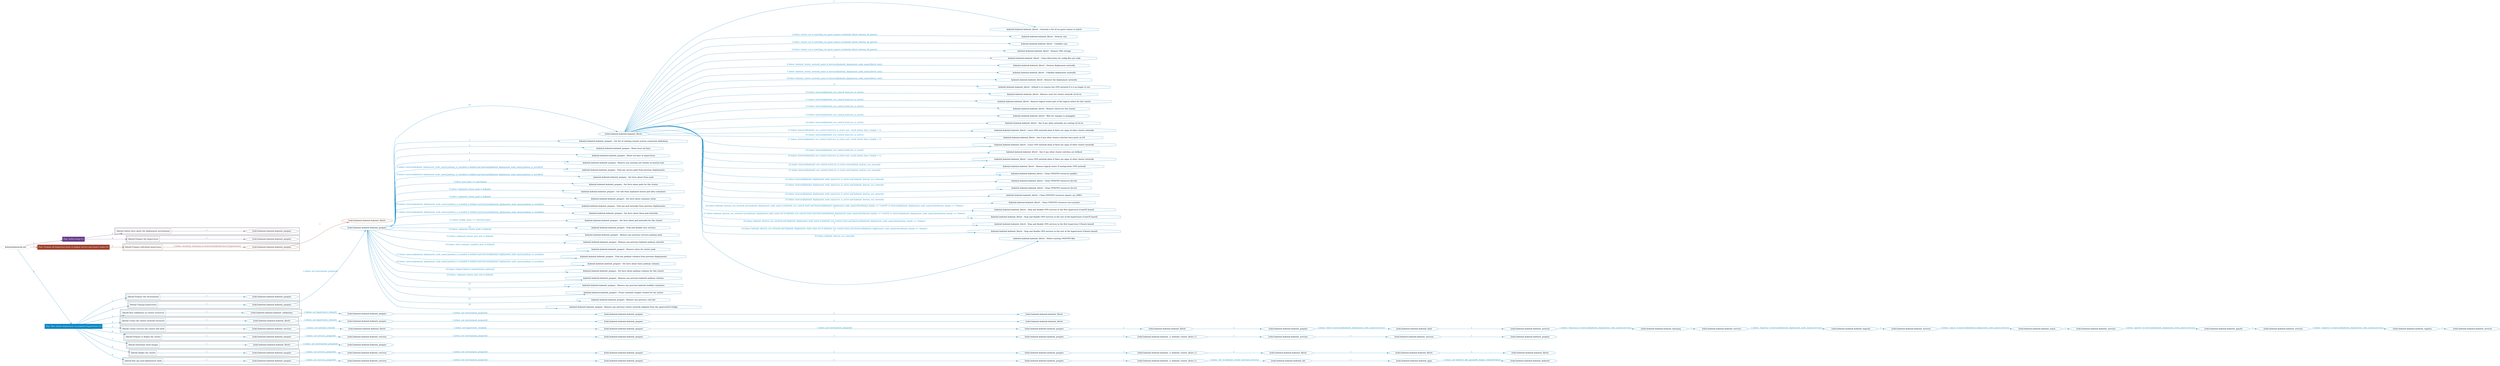 digraph {
	graph [concentrate=true ordering=in rankdir=LR ratio=fill]
	edge [esep=5 sep=10]
	"kubeinit/playbook.yml" [id=root_node style=dotted]
	play_92b5759e [label="Play: Initial setup (1)" color="#693f8d" fontcolor="#ffffff" id=play_92b5759e shape=box style=filled tooltip=localhost]
	"kubeinit/playbook.yml" -> play_92b5759e [label="1 " color="#693f8d" fontcolor="#693f8d" id=edge_03f7bbd2 labeltooltip="1 " tooltip="1 "]
	subgraph "kubeinit.kubeinit.kubeinit_prepare" {
		role_fab5de01 [label="[role] kubeinit.kubeinit.kubeinit_prepare" color="#693f8d" id=role_fab5de01 tooltip="kubeinit.kubeinit.kubeinit_prepare"]
	}
	subgraph "kubeinit.kubeinit.kubeinit_prepare" {
		role_2472e83a [label="[role] kubeinit.kubeinit.kubeinit_prepare" color="#693f8d" id=role_2472e83a tooltip="kubeinit.kubeinit.kubeinit_prepare"]
	}
	subgraph "Play: Initial setup (1)" {
		play_92b5759e -> block_e362110c [label=1 color="#693f8d" fontcolor="#693f8d" id=edge_db08dd17 labeltooltip=1 tooltip=1]
		subgraph cluster_block_e362110c {
			block_e362110c [label="[block] Gather facts about the deployment environment" color="#693f8d" id=block_e362110c labeltooltip="Gather facts about the deployment environment" shape=box tooltip="Gather facts about the deployment environment"]
			block_e362110c -> role_fab5de01 [label="1 " color="#693f8d" fontcolor="#693f8d" id=edge_7c61fb91 labeltooltip="1 " tooltip="1 "]
		}
		play_92b5759e -> block_78a5c90e [label=2 color="#693f8d" fontcolor="#693f8d" id=edge_2ab38dac labeltooltip=2 tooltip=2]
		subgraph cluster_block_78a5c90e {
			block_78a5c90e [label="[block] Prepare the hypervisors" color="#693f8d" id=block_78a5c90e labeltooltip="Prepare the hypervisors" shape=box tooltip="Prepare the hypervisors"]
			block_78a5c90e -> role_2472e83a [label="1 " color="#693f8d" fontcolor="#693f8d" id=edge_0894913b labeltooltip="1 " tooltip="1 "]
		}
	}
	play_64ba3245 [label="Play: Prepare all hypervisor hosts to deploy service and cluster nodes (0)" color="#a0402c" fontcolor="#ffffff" id=play_64ba3245 shape=box style=filled tooltip="Play: Prepare all hypervisor hosts to deploy service and cluster nodes (0)"]
	"kubeinit/playbook.yml" -> play_64ba3245 [label="2 " color="#a0402c" fontcolor="#a0402c" id=edge_2faa7c89 labeltooltip="2 " tooltip="2 "]
	subgraph "kubeinit.kubeinit.kubeinit_libvirt" {
		role_014d6594 [label="[role] kubeinit.kubeinit.kubeinit_libvirt" color="#a0402c" id=role_014d6594 tooltip="kubeinit.kubeinit.kubeinit_libvirt"]
	}
	subgraph "kubeinit.kubeinit.kubeinit_prepare" {
		role_8483af14 [label="[role] kubeinit.kubeinit.kubeinit_prepare" color="#a0402c" id=role_8483af14 tooltip="kubeinit.kubeinit.kubeinit_prepare"]
		role_8483af14 -> role_014d6594 [label="1 " color="#a0402c" fontcolor="#a0402c" id=edge_6b8e9234 labeltooltip="1 " tooltip="1 "]
	}
	subgraph "Play: Prepare all hypervisor hosts to deploy service and cluster nodes (0)" {
		play_64ba3245 -> block_b02bf448 [label=1 color="#a0402c" fontcolor="#a0402c" id=edge_4fd1e838 labeltooltip=1 tooltip=1]
		subgraph cluster_block_b02bf448 {
			block_b02bf448 [label="[block] Prepare individual hypervisors" color="#a0402c" id=block_b02bf448 labeltooltip="Prepare individual hypervisors" shape=box tooltip="Prepare individual hypervisors"]
			block_b02bf448 -> role_8483af14 [label="1 [when: inventory_hostname in hostvars['kubeinit-facts'].hypervisors]" color="#a0402c" fontcolor="#a0402c" id=edge_c1eadd11 labeltooltip="1 [when: inventory_hostname in hostvars['kubeinit-facts'].hypervisors]" tooltip="1 [when: inventory_hostname in hostvars['kubeinit-facts'].hypervisors]"]
		}
	}
	play_570003fd [label="Play: Run cluster deployment on prepared hypervisors (1)" color="#0a85c2" fontcolor="#ffffff" id=play_570003fd shape=box style=filled tooltip=localhost]
	"kubeinit/playbook.yml" -> play_570003fd [label="3 " color="#0a85c2" fontcolor="#0a85c2" id=edge_dca7cdf8 labeltooltip="3 " tooltip="3 "]
	subgraph "kubeinit.kubeinit.kubeinit_prepare" {
		role_20f7c5bf [label="[role] kubeinit.kubeinit.kubeinit_prepare" color="#0a85c2" id=role_20f7c5bf tooltip="kubeinit.kubeinit.kubeinit_prepare"]
	}
	subgraph "kubeinit.kubeinit.kubeinit_libvirt" {
		role_06384dfc [label="[role] kubeinit.kubeinit.kubeinit_libvirt" color="#0a85c2" id=role_06384dfc tooltip="kubeinit.kubeinit.kubeinit_libvirt"]
		task_046bb003 [label="kubeinit.kubeinit.kubeinit_libvirt : Generate a list of vm guest names to match" color="#0a85c2" id=task_046bb003 shape=octagon tooltip="kubeinit.kubeinit.kubeinit_libvirt : Generate a list of vm guest names to match"]
		role_06384dfc -> task_046bb003 [label="1 " color="#0a85c2" fontcolor="#0a85c2" id=edge_2d28ca0f labeltooltip="1 " tooltip="1 "]
		task_25a72781 [label="kubeinit.kubeinit.kubeinit_libvirt : Destroy vms" color="#0a85c2" id=task_25a72781 shape=octagon tooltip="kubeinit.kubeinit.kubeinit_libvirt : Destroy vms"]
		role_06384dfc -> task_25a72781 [label="2 [when: cluster_vm in matching_vm_guest_names or kubeinit_libvirt_destroy_all_guests]" color="#0a85c2" fontcolor="#0a85c2" id=edge_2472f0c3 labeltooltip="2 [when: cluster_vm in matching_vm_guest_names or kubeinit_libvirt_destroy_all_guests]" tooltip="2 [when: cluster_vm in matching_vm_guest_names or kubeinit_libvirt_destroy_all_guests]"]
		task_60b10bd4 [label="kubeinit.kubeinit.kubeinit_libvirt : Undefine vms" color="#0a85c2" id=task_60b10bd4 shape=octagon tooltip="kubeinit.kubeinit.kubeinit_libvirt : Undefine vms"]
		role_06384dfc -> task_60b10bd4 [label="3 [when: cluster_vm in matching_vm_guest_names or kubeinit_libvirt_destroy_all_guests]" color="#0a85c2" fontcolor="#0a85c2" id=edge_8b01a829 labeltooltip="3 [when: cluster_vm in matching_vm_guest_names or kubeinit_libvirt_destroy_all_guests]" tooltip="3 [when: cluster_vm in matching_vm_guest_names or kubeinit_libvirt_destroy_all_guests]"]
		task_8ed19e06 [label="kubeinit.kubeinit.kubeinit_libvirt : Remove VMs storage" color="#0a85c2" id=task_8ed19e06 shape=octagon tooltip="kubeinit.kubeinit.kubeinit_libvirt : Remove VMs storage"]
		role_06384dfc -> task_8ed19e06 [label="4 [when: cluster_vm in matching_vm_guest_names or kubeinit_libvirt_destroy_all_guests]" color="#0a85c2" fontcolor="#0a85c2" id=edge_0ab19302 labeltooltip="4 [when: cluster_vm in matching_vm_guest_names or kubeinit_libvirt_destroy_all_guests]" tooltip="4 [when: cluster_vm in matching_vm_guest_names or kubeinit_libvirt_destroy_all_guests]"]
		task_04e56fc2 [label="kubeinit.kubeinit.kubeinit_libvirt : Clean directories for config files per node" color="#0a85c2" id=task_04e56fc2 shape=octagon tooltip="kubeinit.kubeinit.kubeinit_libvirt : Clean directories for config files per node"]
		role_06384dfc -> task_04e56fc2 [label="5 " color="#0a85c2" fontcolor="#0a85c2" id=edge_839fcb27 labeltooltip="5 " tooltip="5 "]
		task_88df885b [label="kubeinit.kubeinit.kubeinit_libvirt : Destroy deployment networks" color="#0a85c2" id=task_88df885b shape=octagon tooltip="kubeinit.kubeinit.kubeinit_libvirt : Destroy deployment networks"]
		role_06384dfc -> task_88df885b [label="6 [when: kubeinit_cluster_network_name in hostvars[kubeinit_deployment_node_name].libvirt_nets]" color="#0a85c2" fontcolor="#0a85c2" id=edge_b6bab4af labeltooltip="6 [when: kubeinit_cluster_network_name in hostvars[kubeinit_deployment_node_name].libvirt_nets]" tooltip="6 [when: kubeinit_cluster_network_name in hostvars[kubeinit_deployment_node_name].libvirt_nets]"]
		task_9f853b55 [label="kubeinit.kubeinit.kubeinit_libvirt : Undefine deployment networks" color="#0a85c2" id=task_9f853b55 shape=octagon tooltip="kubeinit.kubeinit.kubeinit_libvirt : Undefine deployment networks"]
		role_06384dfc -> task_9f853b55 [label="7 [when: kubeinit_cluster_network_name in hostvars[kubeinit_deployment_node_name].libvirt_nets]" color="#0a85c2" fontcolor="#0a85c2" id=edge_3b4d5e67 labeltooltip="7 [when: kubeinit_cluster_network_name in hostvars[kubeinit_deployment_node_name].libvirt_nets]" tooltip="7 [when: kubeinit_cluster_network_name in hostvars[kubeinit_deployment_node_name].libvirt_nets]"]
		task_7b8576b2 [label="kubeinit.kubeinit.kubeinit_libvirt : Remove the deployment networks" color="#0a85c2" id=task_7b8576b2 shape=octagon tooltip="kubeinit.kubeinit.kubeinit_libvirt : Remove the deployment networks"]
		role_06384dfc -> task_7b8576b2 [label="8 [when: kubeinit_cluster_network_name in hostvars[kubeinit_deployment_node_name].libvirt_nets]" color="#0a85c2" fontcolor="#0a85c2" id=edge_402bde9e labeltooltip="8 [when: kubeinit_cluster_network_name in hostvars[kubeinit_deployment_node_name].libvirt_nets]" tooltip="8 [when: kubeinit_cluster_network_name in hostvars[kubeinit_deployment_node_name].libvirt_nets]"]
		task_6e176f92 [label="kubeinit.kubeinit.kubeinit_libvirt : Default is to remove the OVN network if it is no longer in use" color="#0a85c2" id=task_6e176f92 shape=octagon tooltip="kubeinit.kubeinit.kubeinit_libvirt : Default is to remove the OVN network if it is no longer in use"]
		role_06384dfc -> task_6e176f92 [label="9 " color="#0a85c2" fontcolor="#0a85c2" id=edge_47941bbb labeltooltip="9 " tooltip="9 "]
		task_6b542545 [label="kubeinit.kubeinit.kubeinit_libvirt : Remove route for cluster network via br-ex" color="#0a85c2" id=task_6b542545 shape=octagon tooltip="kubeinit.kubeinit.kubeinit_libvirt : Remove route for cluster network via br-ex"]
		role_06384dfc -> task_6b542545 [label="10 [when: hostvars[kubeinit_ovn_central_host].ovs_is_active]" color="#0a85c2" fontcolor="#0a85c2" id=edge_dfd6edb5 labeltooltip="10 [when: hostvars[kubeinit_ovn_central_host].ovs_is_active]" tooltip="10 [when: hostvars[kubeinit_ovn_central_host].ovs_is_active]"]
		task_c4beede2 [label="kubeinit.kubeinit.kubeinit_libvirt : Remove logical router port of the logical switch for this cluster" color="#0a85c2" id=task_c4beede2 shape=octagon tooltip="kubeinit.kubeinit.kubeinit_libvirt : Remove logical router port of the logical switch for this cluster"]
		role_06384dfc -> task_c4beede2 [label="11 [when: hostvars[kubeinit_ovn_central_host].ovs_is_active]" color="#0a85c2" fontcolor="#0a85c2" id=edge_629ea8ea labeltooltip="11 [when: hostvars[kubeinit_ovn_central_host].ovs_is_active]" tooltip="11 [when: hostvars[kubeinit_ovn_central_host].ovs_is_active]"]
		task_3f31c616 [label="kubeinit.kubeinit.kubeinit_libvirt : Remove switch for this cluster" color="#0a85c2" id=task_3f31c616 shape=octagon tooltip="kubeinit.kubeinit.kubeinit_libvirt : Remove switch for this cluster"]
		role_06384dfc -> task_3f31c616 [label="12 [when: hostvars[kubeinit_ovn_central_host].ovs_is_active]" color="#0a85c2" fontcolor="#0a85c2" id=edge_2eb5697b labeltooltip="12 [when: hostvars[kubeinit_ovn_central_host].ovs_is_active]" tooltip="12 [when: hostvars[kubeinit_ovn_central_host].ovs_is_active]"]
		task_aac924d2 [label="kubeinit.kubeinit.kubeinit_libvirt : Wait for changes to propagate" color="#0a85c2" id=task_aac924d2 shape=octagon tooltip="kubeinit.kubeinit.kubeinit_libvirt : Wait for changes to propagate"]
		role_06384dfc -> task_aac924d2 [label="13 [when: hostvars[kubeinit_ovn_central_host].ovs_is_active]" color="#0a85c2" fontcolor="#0a85c2" id=edge_82f25332 labeltooltip="13 [when: hostvars[kubeinit_ovn_central_host].ovs_is_active]" tooltip="13 [when: hostvars[kubeinit_ovn_central_host].ovs_is_active]"]
		task_4b767772 [label="kubeinit.kubeinit.kubeinit_libvirt : See if any other networks are routing via br-ex" color="#0a85c2" id=task_4b767772 shape=octagon tooltip="kubeinit.kubeinit.kubeinit_libvirt : See if any other networks are routing via br-ex"]
		role_06384dfc -> task_4b767772 [label="14 [when: hostvars[kubeinit_ovn_central_host].ovs_is_active]" color="#0a85c2" fontcolor="#0a85c2" id=edge_92e07291 labeltooltip="14 [when: hostvars[kubeinit_ovn_central_host].ovs_is_active]" tooltip="14 [when: hostvars[kubeinit_ovn_central_host].ovs_is_active]"]
		task_6e6fb53e [label="kubeinit.kubeinit.kubeinit_libvirt : Leave OVN network alone if there are signs of other cluster networks" color="#0a85c2" id=task_6e6fb53e shape=octagon tooltip="kubeinit.kubeinit.kubeinit_libvirt : Leave OVN network alone if there are signs of other cluster networks"]
		role_06384dfc -> task_6e6fb53e [label="15 [when: hostvars[kubeinit_ovn_central_host].ovs_is_active and _result.stdout_lines | length > 1]" color="#0a85c2" fontcolor="#0a85c2" id=edge_f69de6f4 labeltooltip="15 [when: hostvars[kubeinit_ovn_central_host].ovs_is_active and _result.stdout_lines | length > 1]" tooltip="15 [when: hostvars[kubeinit_ovn_central_host].ovs_is_active and _result.stdout_lines | length > 1]"]
		task_72e35a64 [label="kubeinit.kubeinit.kubeinit_libvirt : See if any other cluster switches have ports on lr0" color="#0a85c2" id=task_72e35a64 shape=octagon tooltip="kubeinit.kubeinit.kubeinit_libvirt : See if any other cluster switches have ports on lr0"]
		role_06384dfc -> task_72e35a64 [label="16 [when: hostvars[kubeinit_ovn_central_host].ovs_is_active]" color="#0a85c2" fontcolor="#0a85c2" id=edge_34adb586 labeltooltip="16 [when: hostvars[kubeinit_ovn_central_host].ovs_is_active]" tooltip="16 [when: hostvars[kubeinit_ovn_central_host].ovs_is_active]"]
		task_5362481f [label="kubeinit.kubeinit.kubeinit_libvirt : Leave OVN network alone if there are signs of other cluster networks" color="#0a85c2" id=task_5362481f shape=octagon tooltip="kubeinit.kubeinit.kubeinit_libvirt : Leave OVN network alone if there are signs of other cluster networks"]
		role_06384dfc -> task_5362481f [label="17 [when: hostvars[kubeinit_ovn_central_host].ovs_is_active and _result.stdout_lines | length > 1]" color="#0a85c2" fontcolor="#0a85c2" id=edge_0350e14d labeltooltip="17 [when: hostvars[kubeinit_ovn_central_host].ovs_is_active and _result.stdout_lines | length > 1]" tooltip="17 [when: hostvars[kubeinit_ovn_central_host].ovs_is_active and _result.stdout_lines | length > 1]"]
		task_dece86da [label="kubeinit.kubeinit.kubeinit_libvirt : See if any other cluster switches are defined" color="#0a85c2" id=task_dece86da shape=octagon tooltip="kubeinit.kubeinit.kubeinit_libvirt : See if any other cluster switches are defined"]
		role_06384dfc -> task_dece86da [label="18 [when: hostvars[kubeinit_ovn_central_host].ovs_is_active]" color="#0a85c2" fontcolor="#0a85c2" id=edge_06bdf8f9 labeltooltip="18 [when: hostvars[kubeinit_ovn_central_host].ovs_is_active]" tooltip="18 [when: hostvars[kubeinit_ovn_central_host].ovs_is_active]"]
		task_f171d933 [label="kubeinit.kubeinit.kubeinit_libvirt : Leave OVN network alone if there are signs of other cluster networks" color="#0a85c2" id=task_f171d933 shape=octagon tooltip="kubeinit.kubeinit.kubeinit_libvirt : Leave OVN network alone if there are signs of other cluster networks"]
		role_06384dfc -> task_f171d933 [label="19 [when: hostvars[kubeinit_ovn_central_host].ovs_is_active and _result.stdout_lines | length > 1]" color="#0a85c2" fontcolor="#0a85c2" id=edge_48dc4eae labeltooltip="19 [when: hostvars[kubeinit_ovn_central_host].ovs_is_active and _result.stdout_lines | length > 1]" tooltip="19 [when: hostvars[kubeinit_ovn_central_host].ovs_is_active and _result.stdout_lines | length > 1]"]
		task_5394df81 [label="kubeinit.kubeinit.kubeinit_libvirt : Remove logical router if tearing down OVN network" color="#0a85c2" id=task_5394df81 shape=octagon tooltip="kubeinit.kubeinit.kubeinit_libvirt : Remove logical router if tearing down OVN network"]
		role_06384dfc -> task_5394df81 [label="20 [when: hostvars[kubeinit_ovn_central_host].ovs_is_active and kubeinit_destroy_ovn_network]" color="#0a85c2" fontcolor="#0a85c2" id=edge_f7f32be7 labeltooltip="20 [when: hostvars[kubeinit_ovn_central_host].ovs_is_active and kubeinit_destroy_ovn_network]" tooltip="20 [when: hostvars[kubeinit_ovn_central_host].ovs_is_active and kubeinit_destroy_ovn_network]"]
		task_1514837a [label="kubeinit.kubeinit.kubeinit_libvirt : Clean OVN/OVS resources (public)" color="#0a85c2" id=task_1514837a shape=octagon tooltip="kubeinit.kubeinit.kubeinit_libvirt : Clean OVN/OVS resources (public)"]
		role_06384dfc -> task_1514837a [label="21 [when: hostvars[kubeinit_ovn_central_host].ovs_is_active and kubeinit_destroy_ovn_network]" color="#0a85c2" fontcolor="#0a85c2" id=edge_fc2599ab labeltooltip="21 [when: hostvars[kubeinit_ovn_central_host].ovs_is_active and kubeinit_destroy_ovn_network]" tooltip="21 [when: hostvars[kubeinit_ovn_central_host].ovs_is_active and kubeinit_destroy_ovn_network]"]
		task_708491b1 [label="kubeinit.kubeinit.kubeinit_libvirt : Clean OVN/OVS resources (br-int)" color="#0a85c2" id=task_708491b1 shape=octagon tooltip="kubeinit.kubeinit.kubeinit_libvirt : Clean OVN/OVS resources (br-int)"]
		role_06384dfc -> task_708491b1 [label="22 [when: hostvars[kubeinit_deployment_node_name].ovs_is_active and kubeinit_destroy_ovn_network]" color="#0a85c2" fontcolor="#0a85c2" id=edge_a153e684 labeltooltip="22 [when: hostvars[kubeinit_deployment_node_name].ovs_is_active and kubeinit_destroy_ovn_network]" tooltip="22 [when: hostvars[kubeinit_deployment_node_name].ovs_is_active and kubeinit_destroy_ovn_network]"]
		task_865d5090 [label="kubeinit.kubeinit.kubeinit_libvirt : Clean OVN/OVS resources (br-ex)" color="#0a85c2" id=task_865d5090 shape=octagon tooltip="kubeinit.kubeinit.kubeinit_libvirt : Clean OVN/OVS resources (br-ex)"]
		role_06384dfc -> task_865d5090 [label="23 [when: hostvars[kubeinit_deployment_node_name].ovs_is_active and kubeinit_destroy_ovn_network]" color="#0a85c2" fontcolor="#0a85c2" id=edge_776fe8fc labeltooltip="23 [when: hostvars[kubeinit_deployment_node_name].ovs_is_active and kubeinit_destroy_ovn_network]" tooltip="23 [when: hostvars[kubeinit_deployment_node_name].ovs_is_active and kubeinit_destroy_ovn_network]"]
		task_3d58dbc6 [label="kubeinit.kubeinit.kubeinit_libvirt : Clean OVN/OVS resources (genev_sys_6081)" color="#0a85c2" id=task_3d58dbc6 shape=octagon tooltip="kubeinit.kubeinit.kubeinit_libvirt : Clean OVN/OVS resources (genev_sys_6081)"]
		role_06384dfc -> task_3d58dbc6 [label="24 [when: hostvars[kubeinit_deployment_node_name].ovs_is_active and kubeinit_destroy_ovn_network]" color="#0a85c2" fontcolor="#0a85c2" id=edge_7a23163c labeltooltip="24 [when: hostvars[kubeinit_deployment_node_name].ovs_is_active and kubeinit_destroy_ovn_network]" tooltip="24 [when: hostvars[kubeinit_deployment_node_name].ovs_is_active and kubeinit_destroy_ovn_network]"]
		task_2629d51e [label="kubeinit.kubeinit.kubeinit_libvirt : Clean OVN/OVS resources (ovs-system)" color="#0a85c2" id=task_2629d51e shape=octagon tooltip="kubeinit.kubeinit.kubeinit_libvirt : Clean OVN/OVS resources (ovs-system)"]
		role_06384dfc -> task_2629d51e [label="25 [when: hostvars[kubeinit_deployment_node_name].ovs_is_active and kubeinit_destroy_ovn_network]" color="#0a85c2" fontcolor="#0a85c2" id=edge_accc41ad labeltooltip="25 [when: hostvars[kubeinit_deployment_node_name].ovs_is_active and kubeinit_destroy_ovn_network]" tooltip="25 [when: hostvars[kubeinit_deployment_node_name].ovs_is_active and kubeinit_destroy_ovn_network]"]
		task_95489af2 [label="kubeinit.kubeinit.kubeinit_libvirt : Stop and disable OVN services in the first hypervisor (CentOS based)" color="#0a85c2" id=task_95489af2 shape=octagon tooltip="kubeinit.kubeinit.kubeinit_libvirt : Stop and disable OVN services in the first hypervisor (CentOS based)"]
		role_06384dfc -> task_95489af2 [label="26 [when: kubeinit_destroy_ovn_network and (kubeinit_deployment_node_name in kubeinit_ovn_central_host) and (hostvars[kubeinit_deployment_node_name].distribution_family == 'CentOS' or hostvars[kubeinit_deployment_node_name].distribution_family == 'Fedora')
]" color="#0a85c2" fontcolor="#0a85c2" id=edge_2e0d9624 labeltooltip="26 [when: kubeinit_destroy_ovn_network and (kubeinit_deployment_node_name in kubeinit_ovn_central_host) and (hostvars[kubeinit_deployment_node_name].distribution_family == 'CentOS' or hostvars[kubeinit_deployment_node_name].distribution_family == 'Fedora')
]" tooltip="26 [when: kubeinit_destroy_ovn_network and (kubeinit_deployment_node_name in kubeinit_ovn_central_host) and (hostvars[kubeinit_deployment_node_name].distribution_family == 'CentOS' or hostvars[kubeinit_deployment_node_name].distribution_family == 'Fedora')
]"]
		task_217a7ed1 [label="kubeinit.kubeinit.kubeinit_libvirt : Stop and disable OVN services in the rest of the hypervisors (CentOS based)" color="#0a85c2" id=task_217a7ed1 shape=octagon tooltip="kubeinit.kubeinit.kubeinit_libvirt : Stop and disable OVN services in the rest of the hypervisors (CentOS based)"]
		role_06384dfc -> task_217a7ed1 [label="27 [when: kubeinit_destroy_ovn_network and (kubeinit_deployment_node_name not in kubeinit_ovn_central_host) and (hostvars[kubeinit_deployment_node_name].distribution_family == 'CentOS' or hostvars[kubeinit_deployment_node_name].distribution_family == 'Fedora')
]" color="#0a85c2" fontcolor="#0a85c2" id=edge_2f421285 labeltooltip="27 [when: kubeinit_destroy_ovn_network and (kubeinit_deployment_node_name not in kubeinit_ovn_central_host) and (hostvars[kubeinit_deployment_node_name].distribution_family == 'CentOS' or hostvars[kubeinit_deployment_node_name].distribution_family == 'Fedora')
]" tooltip="27 [when: kubeinit_destroy_ovn_network and (kubeinit_deployment_node_name not in kubeinit_ovn_central_host) and (hostvars[kubeinit_deployment_node_name].distribution_family == 'CentOS' or hostvars[kubeinit_deployment_node_name].distribution_family == 'Fedora')
]"]
		task_3a3a1d4f [label="kubeinit.kubeinit.kubeinit_libvirt : Stop and disable OVN services in the first hypervisor (Ubuntu based)" color="#0a85c2" id=task_3a3a1d4f shape=octagon tooltip="kubeinit.kubeinit.kubeinit_libvirt : Stop and disable OVN services in the first hypervisor (Ubuntu based)"]
		role_06384dfc -> task_3a3a1d4f [label="28 [when: kubeinit_destroy_ovn_network and (kubeinit_deployment_node_name in kubeinit_ovn_central_host) and (hostvars[kubeinit_deployment_node_name].distribution_family == 'Debian')
]" color="#0a85c2" fontcolor="#0a85c2" id=edge_91555868 labeltooltip="28 [when: kubeinit_destroy_ovn_network and (kubeinit_deployment_node_name in kubeinit_ovn_central_host) and (hostvars[kubeinit_deployment_node_name].distribution_family == 'Debian')
]" tooltip="28 [when: kubeinit_destroy_ovn_network and (kubeinit_deployment_node_name in kubeinit_ovn_central_host) and (hostvars[kubeinit_deployment_node_name].distribution_family == 'Debian')
]"]
		task_00ad4dc9 [label="kubeinit.kubeinit.kubeinit_libvirt : Stop and disable OVN services in the rest of the hypervisors (Ubuntu based)" color="#0a85c2" id=task_00ad4dc9 shape=octagon tooltip="kubeinit.kubeinit.kubeinit_libvirt : Stop and disable OVN services in the rest of the hypervisors (Ubuntu based)"]
		role_06384dfc -> task_00ad4dc9 [label="29 [when: kubeinit_destroy_ovn_network and (kubeinit_deployment_node_name not in kubeinit_ovn_central_host) and (hostvars[kubeinit_deployment_node_name].distribution_family == 'Debian')
]" color="#0a85c2" fontcolor="#0a85c2" id=edge_547594f1 labeltooltip="29 [when: kubeinit_destroy_ovn_network and (kubeinit_deployment_node_name not in kubeinit_ovn_central_host) and (hostvars[kubeinit_deployment_node_name].distribution_family == 'Debian')
]" tooltip="29 [when: kubeinit_destroy_ovn_network and (kubeinit_deployment_node_name not in kubeinit_ovn_central_host) and (hostvars[kubeinit_deployment_node_name].distribution_family == 'Debian')
]"]
		task_f704fc63 [label="kubeinit.kubeinit.kubeinit_libvirt : Delete existing OVS/OVN files" color="#0a85c2" id=task_f704fc63 shape=octagon tooltip="kubeinit.kubeinit.kubeinit_libvirt : Delete existing OVS/OVN files"]
		role_06384dfc -> task_f704fc63 [label="30 [when: kubeinit_destroy_ovn_network]" color="#0a85c2" fontcolor="#0a85c2" id=edge_edf6e948 labeltooltip="30 [when: kubeinit_destroy_ovn_network]" tooltip="30 [when: kubeinit_destroy_ovn_network]"]
	}
	subgraph "kubeinit.kubeinit.kubeinit_prepare" {
		role_6e09c0bc [label="[role] kubeinit.kubeinit.kubeinit_prepare" color="#0a85c2" id=role_6e09c0bc tooltip="kubeinit.kubeinit.kubeinit_prepare"]
		task_6fd682c3 [label="kubeinit.kubeinit.kubeinit_prepare : Get list of existing remote system connection definitions" color="#0a85c2" id=task_6fd682c3 shape=octagon tooltip="kubeinit.kubeinit.kubeinit_prepare : Get list of existing remote system connection definitions"]
		role_6e09c0bc -> task_6fd682c3 [label="1 " color="#0a85c2" fontcolor="#0a85c2" id=edge_a71ea6b5 labeltooltip="1 " tooltip="1 "]
		task_9e1cb33e [label="kubeinit.kubeinit.kubeinit_prepare : Reset local ssh keys" color="#0a85c2" id=task_9e1cb33e shape=octagon tooltip="kubeinit.kubeinit.kubeinit_prepare : Reset local ssh keys"]
		role_6e09c0bc -> task_9e1cb33e [label="2 " color="#0a85c2" fontcolor="#0a85c2" id=edge_7297893e labeltooltip="2 " tooltip="2 "]
		task_5470e797 [label="kubeinit.kubeinit.kubeinit_prepare : Reset ssh keys in hypervisors" color="#0a85c2" id=task_5470e797 shape=octagon tooltip="kubeinit.kubeinit.kubeinit_prepare : Reset ssh keys in hypervisors"]
		role_6e09c0bc -> task_5470e797 [label="3 " color="#0a85c2" fontcolor="#0a85c2" id=edge_ea88d09e labeltooltip="3 " tooltip="3 "]
		task_ce1052cc [label="kubeinit.kubeinit.kubeinit_prepare : Remove any existing ssh tunnels on bastion host" color="#0a85c2" id=task_ce1052cc shape=octagon tooltip="kubeinit.kubeinit.kubeinit_prepare : Remove any existing ssh tunnels on bastion host"]
		role_6e09c0bc -> task_ce1052cc [label="4 " color="#0a85c2" fontcolor="#0a85c2" id=edge_39119478 labeltooltip="4 " tooltip="4 "]
		task_e2f895ac [label="kubeinit.kubeinit.kubeinit_prepare : Find any service pods from previous deployments" color="#0a85c2" id=task_e2f895ac shape=octagon tooltip="kubeinit.kubeinit.kubeinit_prepare : Find any service pods from previous deployments"]
		role_6e09c0bc -> task_e2f895ac [label="5 [when: hostvars[kubeinit_deployment_node_name].podman_is_installed is defined and hostvars[kubeinit_deployment_node_name].podman_is_installed]" color="#0a85c2" fontcolor="#0a85c2" id=edge_d0958b15 labeltooltip="5 [when: hostvars[kubeinit_deployment_node_name].podman_is_installed is defined and hostvars[kubeinit_deployment_node_name].podman_is_installed]" tooltip="5 [when: hostvars[kubeinit_deployment_node_name].podman_is_installed is defined and hostvars[kubeinit_deployment_node_name].podman_is_installed]"]
		task_7371885a [label="kubeinit.kubeinit.kubeinit_prepare : Set facts about those pods" color="#0a85c2" id=task_7371885a shape=octagon tooltip="kubeinit.kubeinit.kubeinit_prepare : Set facts about those pods"]
		role_6e09c0bc -> task_7371885a [label="6 [when: hostvars[kubeinit_deployment_node_name].podman_is_installed is defined and hostvars[kubeinit_deployment_node_name].podman_is_installed]" color="#0a85c2" fontcolor="#0a85c2" id=edge_d473b3b2 labeltooltip="6 [when: hostvars[kubeinit_deployment_node_name].podman_is_installed is defined and hostvars[kubeinit_deployment_node_name].podman_is_installed]" tooltip="6 [when: hostvars[kubeinit_deployment_node_name].podman_is_installed is defined and hostvars[kubeinit_deployment_node_name].podman_is_installed]"]
		task_8eb138a8 [label="kubeinit.kubeinit.kubeinit_prepare : Set facts about pods for this cluster" color="#0a85c2" id=task_8eb138a8 shape=octagon tooltip="kubeinit.kubeinit.kubeinit_prepare : Set facts about pods for this cluster"]
		role_6e09c0bc -> task_8eb138a8 [label="7 [when: pod_name == pod.Name]" color="#0a85c2" fontcolor="#0a85c2" id=edge_9fb1b61b labeltooltip="7 [when: pod_name == pod.Name]" tooltip="7 [when: pod_name == pod.Name]"]
		task_aa786428 [label="kubeinit.kubeinit.kubeinit_prepare : Get info from orphaned cluster pod infra containers" color="#0a85c2" id=task_aa786428 shape=octagon tooltip="kubeinit.kubeinit.kubeinit_prepare : Get info from orphaned cluster pod infra containers"]
		role_6e09c0bc -> task_aa786428 [label="8 [when: orphaned_cluster_pods is defined]" color="#0a85c2" fontcolor="#0a85c2" id=edge_62e4bf75 labeltooltip="8 [when: orphaned_cluster_pods is defined]" tooltip="8 [when: orphaned_cluster_pods is defined]"]
		task_988c1b2d [label="kubeinit.kubeinit.kubeinit_prepare : Set facts about container netns" color="#0a85c2" id=task_988c1b2d shape=octagon tooltip="kubeinit.kubeinit.kubeinit_prepare : Set facts about container netns"]
		role_6e09c0bc -> task_988c1b2d [label="9 [when: orphaned_cluster_pods is defined]" color="#0a85c2" fontcolor="#0a85c2" id=edge_72afeb07 labeltooltip="9 [when: orphaned_cluster_pods is defined]" tooltip="9 [when: orphaned_cluster_pods is defined]"]
		task_0673d430 [label="kubeinit.kubeinit.kubeinit_prepare : Find any pod networks from previous deployments" color="#0a85c2" id=task_0673d430 shape=octagon tooltip="kubeinit.kubeinit.kubeinit_prepare : Find any pod networks from previous deployments"]
		role_6e09c0bc -> task_0673d430 [label="10 [when: hostvars[kubeinit_deployment_node_name].podman_is_installed is defined and hostvars[kubeinit_deployment_node_name].podman_is_installed]" color="#0a85c2" fontcolor="#0a85c2" id=edge_fd59fcac labeltooltip="10 [when: hostvars[kubeinit_deployment_node_name].podman_is_installed is defined and hostvars[kubeinit_deployment_node_name].podman_is_installed]" tooltip="10 [when: hostvars[kubeinit_deployment_node_name].podman_is_installed is defined and hostvars[kubeinit_deployment_node_name].podman_is_installed]"]
		task_981b4aa9 [label="kubeinit.kubeinit.kubeinit_prepare : Set facts about those pod networks" color="#0a85c2" id=task_981b4aa9 shape=octagon tooltip="kubeinit.kubeinit.kubeinit_prepare : Set facts about those pod networks"]
		role_6e09c0bc -> task_981b4aa9 [label="11 [when: hostvars[kubeinit_deployment_node_name].podman_is_installed is defined and hostvars[kubeinit_deployment_node_name].podman_is_installed]" color="#0a85c2" fontcolor="#0a85c2" id=edge_6f19b46d labeltooltip="11 [when: hostvars[kubeinit_deployment_node_name].podman_is_installed is defined and hostvars[kubeinit_deployment_node_name].podman_is_installed]" tooltip="11 [when: hostvars[kubeinit_deployment_node_name].podman_is_installed is defined and hostvars[kubeinit_deployment_node_name].podman_is_installed]"]
		task_2fb67bef [label="kubeinit.kubeinit.kubeinit_prepare : Set facts about pod networks for this cluster" color="#0a85c2" id=task_2fb67bef shape=octagon tooltip="kubeinit.kubeinit.kubeinit_prepare : Set facts about pod networks for this cluster"]
		role_6e09c0bc -> task_2fb67bef [label="12 [when: bridge_name == network.name]" color="#0a85c2" fontcolor="#0a85c2" id=edge_7225e4ec labeltooltip="12 [when: bridge_name == network.name]" tooltip="12 [when: bridge_name == network.name]"]
		task_d4c95df7 [label="kubeinit.kubeinit.kubeinit_prepare : Stop and disable user services" color="#0a85c2" id=task_d4c95df7 shape=octagon tooltip="kubeinit.kubeinit.kubeinit_prepare : Stop and disable user services"]
		role_6e09c0bc -> task_d4c95df7 [label="13 " color="#0a85c2" fontcolor="#0a85c2" id=edge_dc44bda6 labeltooltip="13 " tooltip="13 "]
		task_e6ea625e [label="kubeinit.kubeinit.kubeinit_prepare : Remove any previous services podman pods" color="#0a85c2" id=task_e6ea625e shape=octagon tooltip="kubeinit.kubeinit.kubeinit_prepare : Remove any previous services podman pods"]
		role_6e09c0bc -> task_e6ea625e [label="14 [when: orphaned_cluster_pods is defined]" color="#0a85c2" fontcolor="#0a85c2" id=edge_e12c9dd7 labeltooltip="14 [when: orphaned_cluster_pods is defined]" tooltip="14 [when: orphaned_cluster_pods is defined]"]
		task_65d1a235 [label="kubeinit.kubeinit.kubeinit_prepare : Remove any previous kubeinit podman network" color="#0a85c2" id=task_65d1a235 shape=octagon tooltip="kubeinit.kubeinit.kubeinit_prepare : Remove any previous kubeinit podman network"]
		role_6e09c0bc -> task_65d1a235 [label="15 [when: orphaned_cluster_pod_nets is defined]" color="#0a85c2" fontcolor="#0a85c2" id=edge_44c33c5e labeltooltip="15 [when: orphaned_cluster_pod_nets is defined]" tooltip="15 [when: orphaned_cluster_pod_nets is defined]"]
		task_414b2b5f [label="kubeinit.kubeinit.kubeinit_prepare : Remove netns for cluster pods" color="#0a85c2" id=task_414b2b5f shape=octagon tooltip="kubeinit.kubeinit.kubeinit_prepare : Remove netns for cluster pods"]
		role_6e09c0bc -> task_414b2b5f [label="16 [when: infra_container_sandbox_keys is defined]" color="#0a85c2" fontcolor="#0a85c2" id=edge_34ae1b5a labeltooltip="16 [when: infra_container_sandbox_keys is defined]" tooltip="16 [when: infra_container_sandbox_keys is defined]"]
		task_33b1234f [label="kubeinit.kubeinit.kubeinit_prepare : Find any podman volumes from previous deployments" color="#0a85c2" id=task_33b1234f shape=octagon tooltip="kubeinit.kubeinit.kubeinit_prepare : Find any podman volumes from previous deployments"]
		role_6e09c0bc -> task_33b1234f [label="17 [when: hostvars[kubeinit_deployment_node_name].podman_is_installed is defined and hostvars[kubeinit_deployment_node_name].podman_is_installed]" color="#0a85c2" fontcolor="#0a85c2" id=edge_478ba553 labeltooltip="17 [when: hostvars[kubeinit_deployment_node_name].podman_is_installed is defined and hostvars[kubeinit_deployment_node_name].podman_is_installed]" tooltip="17 [when: hostvars[kubeinit_deployment_node_name].podman_is_installed is defined and hostvars[kubeinit_deployment_node_name].podman_is_installed]"]
		task_32b2390c [label="kubeinit.kubeinit.kubeinit_prepare : Set facts about those podman volumes" color="#0a85c2" id=task_32b2390c shape=octagon tooltip="kubeinit.kubeinit.kubeinit_prepare : Set facts about those podman volumes"]
		role_6e09c0bc -> task_32b2390c [label="18 [when: hostvars[kubeinit_deployment_node_name].podman_is_installed is defined and hostvars[kubeinit_deployment_node_name].podman_is_installed]" color="#0a85c2" fontcolor="#0a85c2" id=edge_b9ef66be labeltooltip="18 [when: hostvars[kubeinit_deployment_node_name].podman_is_installed is defined and hostvars[kubeinit_deployment_node_name].podman_is_installed]" tooltip="18 [when: hostvars[kubeinit_deployment_node_name].podman_is_installed is defined and hostvars[kubeinit_deployment_node_name].podman_is_installed]"]
		task_67b8c30a [label="kubeinit.kubeinit.kubeinit_prepare : Set facts about podman volumes for this cluster" color="#0a85c2" id=task_67b8c30a shape=octagon tooltip="kubeinit.kubeinit.kubeinit_prepare : Set facts about podman volumes for this cluster"]
		role_6e09c0bc -> task_67b8c30a [label="19 [when: volume.Name is match(cluster_pattern)]" color="#0a85c2" fontcolor="#0a85c2" id=edge_c83b29a0 labeltooltip="19 [when: volume.Name is match(cluster_pattern)]" tooltip="19 [when: volume.Name is match(cluster_pattern)]"]
		task_3e7e8407 [label="kubeinit.kubeinit.kubeinit_prepare : Remove any previous kubeinit podman volumes" color="#0a85c2" id=task_3e7e8407 shape=octagon tooltip="kubeinit.kubeinit.kubeinit_prepare : Remove any previous kubeinit podman volumes"]
		role_6e09c0bc -> task_3e7e8407 [label="20 [when: orphaned_cluster_pod_vols is defined]" color="#0a85c2" fontcolor="#0a85c2" id=edge_a048bf35 labeltooltip="20 [when: orphaned_cluster_pod_vols is defined]" tooltip="20 [when: orphaned_cluster_pod_vols is defined]"]
		task_14b77b8d [label="kubeinit.kubeinit.kubeinit_prepare : Remove any previous kubeinit buildah containers" color="#0a85c2" id=task_14b77b8d shape=octagon tooltip="kubeinit.kubeinit.kubeinit_prepare : Remove any previous kubeinit buildah containers"]
		role_6e09c0bc -> task_14b77b8d [label="21 " color="#0a85c2" fontcolor="#0a85c2" id=edge_3eccf945 labeltooltip="21 " tooltip="21 "]
		task_ba8a7bb8 [label="kubeinit.kubeinit.kubeinit_prepare : Prune container images created for the cluster" color="#0a85c2" id=task_ba8a7bb8 shape=octagon tooltip="kubeinit.kubeinit.kubeinit_prepare : Prune container images created for the cluster"]
		role_6e09c0bc -> task_ba8a7bb8 [label="22 " color="#0a85c2" fontcolor="#0a85c2" id=edge_978c4300 labeltooltip="22 " tooltip="22 "]
		task_42eaadfe [label="kubeinit.kubeinit.kubeinit_prepare : Remove any previous veth dev" color="#0a85c2" id=task_42eaadfe shape=octagon tooltip="kubeinit.kubeinit.kubeinit_prepare : Remove any previous veth dev"]
		role_6e09c0bc -> task_42eaadfe [label="23 " color="#0a85c2" fontcolor="#0a85c2" id=edge_39ed999b labeltooltip="23 " tooltip="23 "]
		task_14ddc4dc [label="kubeinit.kubeinit.kubeinit_prepare : Remove any previous cluster network endpoint from the openvswitch bridge" color="#0a85c2" id=task_14ddc4dc shape=octagon tooltip="kubeinit.kubeinit.kubeinit_prepare : Remove any previous cluster network endpoint from the openvswitch bridge"]
		role_6e09c0bc -> task_14ddc4dc [label="24 " color="#0a85c2" fontcolor="#0a85c2" id=edge_92c8bf5d labeltooltip="24 " tooltip="24 "]
		role_6e09c0bc -> role_06384dfc [label="25 " color="#0a85c2" fontcolor="#0a85c2" id=edge_dcb51691 labeltooltip="25 " tooltip="25 "]
	}
	subgraph "kubeinit.kubeinit.kubeinit_prepare" {
		role_d0126b3c [label="[role] kubeinit.kubeinit.kubeinit_prepare" color="#0a85c2" id=role_d0126b3c tooltip="kubeinit.kubeinit.kubeinit_prepare"]
		role_d0126b3c -> role_6e09c0bc [label="1 [when: not environment_prepared]" color="#0a85c2" fontcolor="#0a85c2" id=edge_c18579b3 labeltooltip="1 [when: not environment_prepared]" tooltip="1 [when: not environment_prepared]"]
	}
	subgraph "kubeinit.kubeinit.kubeinit_libvirt" {
		role_5814ffb0 [label="[role] kubeinit.kubeinit.kubeinit_libvirt" color="#0a85c2" id=role_5814ffb0 tooltip="kubeinit.kubeinit.kubeinit_libvirt"]
	}
	subgraph "kubeinit.kubeinit.kubeinit_prepare" {
		role_c606bb37 [label="[role] kubeinit.kubeinit.kubeinit_prepare" color="#0a85c2" id=role_c606bb37 tooltip="kubeinit.kubeinit.kubeinit_prepare"]
		role_c606bb37 -> role_5814ffb0 [label="1 " color="#0a85c2" fontcolor="#0a85c2" id=edge_809cda36 labeltooltip="1 " tooltip="1 "]
	}
	subgraph "kubeinit.kubeinit.kubeinit_prepare" {
		role_f3c4d419 [label="[role] kubeinit.kubeinit.kubeinit_prepare" color="#0a85c2" id=role_f3c4d419 tooltip="kubeinit.kubeinit.kubeinit_prepare"]
		role_f3c4d419 -> role_c606bb37 [label="1 [when: not environment_prepared]" color="#0a85c2" fontcolor="#0a85c2" id=edge_52d3aab3 labeltooltip="1 [when: not environment_prepared]" tooltip="1 [when: not environment_prepared]"]
	}
	subgraph "kubeinit.kubeinit.kubeinit_validations" {
		role_e6bcf919 [label="[role] kubeinit.kubeinit.kubeinit_validations" color="#0a85c2" id=role_e6bcf919 tooltip="kubeinit.kubeinit.kubeinit_validations"]
		role_e6bcf919 -> role_f3c4d419 [label="1 [when: not hypervisors_cleaned]" color="#0a85c2" fontcolor="#0a85c2" id=edge_665d0bad labeltooltip="1 [when: not hypervisors_cleaned]" tooltip="1 [when: not hypervisors_cleaned]"]
	}
	subgraph "kubeinit.kubeinit.kubeinit_libvirt" {
		role_837210c7 [label="[role] kubeinit.kubeinit.kubeinit_libvirt" color="#0a85c2" id=role_837210c7 tooltip="kubeinit.kubeinit.kubeinit_libvirt"]
	}
	subgraph "kubeinit.kubeinit.kubeinit_prepare" {
		role_306791df [label="[role] kubeinit.kubeinit.kubeinit_prepare" color="#0a85c2" id=role_306791df tooltip="kubeinit.kubeinit.kubeinit_prepare"]
		role_306791df -> role_837210c7 [label="1 " color="#0a85c2" fontcolor="#0a85c2" id=edge_ba242833 labeltooltip="1 " tooltip="1 "]
	}
	subgraph "kubeinit.kubeinit.kubeinit_prepare" {
		role_3b4e758f [label="[role] kubeinit.kubeinit.kubeinit_prepare" color="#0a85c2" id=role_3b4e758f tooltip="kubeinit.kubeinit.kubeinit_prepare"]
		role_3b4e758f -> role_306791df [label="1 [when: not environment_prepared]" color="#0a85c2" fontcolor="#0a85c2" id=edge_5471d512 labeltooltip="1 [when: not environment_prepared]" tooltip="1 [when: not environment_prepared]"]
	}
	subgraph "kubeinit.kubeinit.kubeinit_libvirt" {
		role_77dc8bde [label="[role] kubeinit.kubeinit.kubeinit_libvirt" color="#0a85c2" id=role_77dc8bde tooltip="kubeinit.kubeinit.kubeinit_libvirt"]
		role_77dc8bde -> role_3b4e758f [label="1 [when: not hypervisors_cleaned]" color="#0a85c2" fontcolor="#0a85c2" id=edge_368b0af3 labeltooltip="1 [when: not hypervisors_cleaned]" tooltip="1 [when: not hypervisors_cleaned]"]
	}
	subgraph "kubeinit.kubeinit.kubeinit_services" {
		role_0eadfc6c [label="[role] kubeinit.kubeinit.kubeinit_services" color="#0a85c2" id=role_0eadfc6c tooltip="kubeinit.kubeinit.kubeinit_services"]
	}
	subgraph "kubeinit.kubeinit.kubeinit_registry" {
		role_51378a6c [label="[role] kubeinit.kubeinit.kubeinit_registry" color="#0a85c2" id=role_51378a6c tooltip="kubeinit.kubeinit.kubeinit_registry"]
		role_51378a6c -> role_0eadfc6c [label="1 " color="#0a85c2" fontcolor="#0a85c2" id=edge_564fa3d2 labeltooltip="1 " tooltip="1 "]
	}
	subgraph "kubeinit.kubeinit.kubeinit_services" {
		role_730a0a8b [label="[role] kubeinit.kubeinit.kubeinit_services" color="#0a85c2" id=role_730a0a8b tooltip="kubeinit.kubeinit.kubeinit_services"]
		role_730a0a8b -> role_51378a6c [label="1 [when: 'registry' in hostvars[kubeinit_deployment_node_name].services]" color="#0a85c2" fontcolor="#0a85c2" id=edge_fdec3729 labeltooltip="1 [when: 'registry' in hostvars[kubeinit_deployment_node_name].services]" tooltip="1 [when: 'registry' in hostvars[kubeinit_deployment_node_name].services]"]
	}
	subgraph "kubeinit.kubeinit.kubeinit_apache" {
		role_2fe14e52 [label="[role] kubeinit.kubeinit.kubeinit_apache" color="#0a85c2" id=role_2fe14e52 tooltip="kubeinit.kubeinit.kubeinit_apache"]
		role_2fe14e52 -> role_730a0a8b [label="1 " color="#0a85c2" fontcolor="#0a85c2" id=edge_aebcf557 labeltooltip="1 " tooltip="1 "]
	}
	subgraph "kubeinit.kubeinit.kubeinit_services" {
		role_3b27a19e [label="[role] kubeinit.kubeinit.kubeinit_services" color="#0a85c2" id=role_3b27a19e tooltip="kubeinit.kubeinit.kubeinit_services"]
		role_3b27a19e -> role_2fe14e52 [label="1 [when: 'apache' in hostvars[kubeinit_deployment_node_name].services]" color="#0a85c2" fontcolor="#0a85c2" id=edge_65f4271e labeltooltip="1 [when: 'apache' in hostvars[kubeinit_deployment_node_name].services]" tooltip="1 [when: 'apache' in hostvars[kubeinit_deployment_node_name].services]"]
	}
	subgraph "kubeinit.kubeinit.kubeinit_nexus" {
		role_d77954cd [label="[role] kubeinit.kubeinit.kubeinit_nexus" color="#0a85c2" id=role_d77954cd tooltip="kubeinit.kubeinit.kubeinit_nexus"]
		role_d77954cd -> role_3b27a19e [label="1 " color="#0a85c2" fontcolor="#0a85c2" id=edge_bb81e62b labeltooltip="1 " tooltip="1 "]
	}
	subgraph "kubeinit.kubeinit.kubeinit_services" {
		role_d136e886 [label="[role] kubeinit.kubeinit.kubeinit_services" color="#0a85c2" id=role_d136e886 tooltip="kubeinit.kubeinit.kubeinit_services"]
		role_d136e886 -> role_d77954cd [label="1 [when: 'nexus' in hostvars[kubeinit_deployment_node_name].services]" color="#0a85c2" fontcolor="#0a85c2" id=edge_4184b3d9 labeltooltip="1 [when: 'nexus' in hostvars[kubeinit_deployment_node_name].services]" tooltip="1 [when: 'nexus' in hostvars[kubeinit_deployment_node_name].services]"]
	}
	subgraph "kubeinit.kubeinit.kubeinit_haproxy" {
		role_f5e496d9 [label="[role] kubeinit.kubeinit.kubeinit_haproxy" color="#0a85c2" id=role_f5e496d9 tooltip="kubeinit.kubeinit.kubeinit_haproxy"]
		role_f5e496d9 -> role_d136e886 [label="1 " color="#0a85c2" fontcolor="#0a85c2" id=edge_2c0598b8 labeltooltip="1 " tooltip="1 "]
	}
	subgraph "kubeinit.kubeinit.kubeinit_services" {
		role_5005fae1 [label="[role] kubeinit.kubeinit.kubeinit_services" color="#0a85c2" id=role_5005fae1 tooltip="kubeinit.kubeinit.kubeinit_services"]
		role_5005fae1 -> role_f5e496d9 [label="1 [when: 'haproxy' in hostvars[kubeinit_deployment_node_name].services]" color="#0a85c2" fontcolor="#0a85c2" id=edge_9dd319b9 labeltooltip="1 [when: 'haproxy' in hostvars[kubeinit_deployment_node_name].services]" tooltip="1 [when: 'haproxy' in hostvars[kubeinit_deployment_node_name].services]"]
	}
	subgraph "kubeinit.kubeinit.kubeinit_dnsmasq" {
		role_02a4e21f [label="[role] kubeinit.kubeinit.kubeinit_dnsmasq" color="#0a85c2" id=role_02a4e21f tooltip="kubeinit.kubeinit.kubeinit_dnsmasq"]
		role_02a4e21f -> role_5005fae1 [label="1 " color="#0a85c2" fontcolor="#0a85c2" id=edge_9660676f labeltooltip="1 " tooltip="1 "]
	}
	subgraph "kubeinit.kubeinit.kubeinit_services" {
		role_90093df9 [label="[role] kubeinit.kubeinit.kubeinit_services" color="#0a85c2" id=role_90093df9 tooltip="kubeinit.kubeinit.kubeinit_services"]
		role_90093df9 -> role_02a4e21f [label="1 [when: 'dnsmasq' in hostvars[kubeinit_deployment_node_name].services]" color="#0a85c2" fontcolor="#0a85c2" id=edge_f9ebc78a labeltooltip="1 [when: 'dnsmasq' in hostvars[kubeinit_deployment_node_name].services]" tooltip="1 [when: 'dnsmasq' in hostvars[kubeinit_deployment_node_name].services]"]
	}
	subgraph "kubeinit.kubeinit.kubeinit_bind" {
		role_11578d2d [label="[role] kubeinit.kubeinit.kubeinit_bind" color="#0a85c2" id=role_11578d2d tooltip="kubeinit.kubeinit.kubeinit_bind"]
		role_11578d2d -> role_90093df9 [label="1 " color="#0a85c2" fontcolor="#0a85c2" id=edge_1ce4efd5 labeltooltip="1 " tooltip="1 "]
	}
	subgraph "kubeinit.kubeinit.kubeinit_prepare" {
		role_bfab603e [label="[role] kubeinit.kubeinit.kubeinit_prepare" color="#0a85c2" id=role_bfab603e tooltip="kubeinit.kubeinit.kubeinit_prepare"]
		role_bfab603e -> role_11578d2d [label="1 [when: 'bind' in hostvars[kubeinit_deployment_node_name].services]" color="#0a85c2" fontcolor="#0a85c2" id=edge_f8fa1267 labeltooltip="1 [when: 'bind' in hostvars[kubeinit_deployment_node_name].services]" tooltip="1 [when: 'bind' in hostvars[kubeinit_deployment_node_name].services]"]
	}
	subgraph "kubeinit.kubeinit.kubeinit_libvirt" {
		role_68761fc1 [label="[role] kubeinit.kubeinit.kubeinit_libvirt" color="#0a85c2" id=role_68761fc1 tooltip="kubeinit.kubeinit.kubeinit_libvirt"]
		role_68761fc1 -> role_bfab603e [label="1 " color="#0a85c2" fontcolor="#0a85c2" id=edge_e4f30b61 labeltooltip="1 " tooltip="1 "]
	}
	subgraph "kubeinit.kubeinit.kubeinit_prepare" {
		role_b641324e [label="[role] kubeinit.kubeinit.kubeinit_prepare" color="#0a85c2" id=role_b641324e tooltip="kubeinit.kubeinit.kubeinit_prepare"]
		role_b641324e -> role_68761fc1 [label="1 " color="#0a85c2" fontcolor="#0a85c2" id=edge_357717e7 labeltooltip="1 " tooltip="1 "]
	}
	subgraph "kubeinit.kubeinit.kubeinit_prepare" {
		role_2f4b6a7b [label="[role] kubeinit.kubeinit.kubeinit_prepare" color="#0a85c2" id=role_2f4b6a7b tooltip="kubeinit.kubeinit.kubeinit_prepare"]
		role_2f4b6a7b -> role_b641324e [label="1 [when: not environment_prepared]" color="#0a85c2" fontcolor="#0a85c2" id=edge_dda77c99 labeltooltip="1 [when: not environment_prepared]" tooltip="1 [when: not environment_prepared]"]
	}
	subgraph "kubeinit.kubeinit.kubeinit_libvirt" {
		role_76d74c6a [label="[role] kubeinit.kubeinit.kubeinit_libvirt" color="#0a85c2" id=role_76d74c6a tooltip="kubeinit.kubeinit.kubeinit_libvirt"]
		role_76d74c6a -> role_2f4b6a7b [label="1 [when: not hypervisors_cleaned]" color="#0a85c2" fontcolor="#0a85c2" id=edge_9cb91a33 labeltooltip="1 [when: not hypervisors_cleaned]" tooltip="1 [when: not hypervisors_cleaned]"]
	}
	subgraph "kubeinit.kubeinit.kubeinit_services" {
		role_42765ee0 [label="[role] kubeinit.kubeinit.kubeinit_services" color="#0a85c2" id=role_42765ee0 tooltip="kubeinit.kubeinit.kubeinit_services"]
		role_42765ee0 -> role_76d74c6a [label="1 [when: not network_created]" color="#0a85c2" fontcolor="#0a85c2" id=edge_123832fc labeltooltip="1 [when: not network_created]" tooltip="1 [when: not network_created]"]
	}
	subgraph "kubeinit.kubeinit.kubeinit_prepare" {
		role_87bf435f [label="[role] kubeinit.kubeinit.kubeinit_prepare" color="#0a85c2" id=role_87bf435f tooltip="kubeinit.kubeinit.kubeinit_prepare"]
	}
	subgraph "kubeinit.kubeinit.kubeinit_services" {
		role_bf782086 [label="[role] kubeinit.kubeinit.kubeinit_services" color="#0a85c2" id=role_bf782086 tooltip="kubeinit.kubeinit.kubeinit_services"]
		role_bf782086 -> role_87bf435f [label="1 " color="#0a85c2" fontcolor="#0a85c2" id=edge_17c2be04 labeltooltip="1 " tooltip="1 "]
	}
	subgraph "kubeinit.kubeinit.kubeinit_services" {
		role_65143666 [label="[role] kubeinit.kubeinit.kubeinit_services" color="#0a85c2" id=role_65143666 tooltip="kubeinit.kubeinit.kubeinit_services"]
		role_65143666 -> role_bf782086 [label="1 " color="#0a85c2" fontcolor="#0a85c2" id=edge_a1935214 labeltooltip="1 " tooltip="1 "]
	}
	subgraph "kubeinit.kubeinit.kubeinit_{{ kubeinit_cluster_distro }}" {
		role_6ca7e65d [label="[role] kubeinit.kubeinit.kubeinit_{{ kubeinit_cluster_distro }}" color="#0a85c2" id=role_6ca7e65d tooltip="kubeinit.kubeinit.kubeinit_{{ kubeinit_cluster_distro }}"]
		role_6ca7e65d -> role_65143666 [label="1 " color="#0a85c2" fontcolor="#0a85c2" id=edge_8c8ec554 labeltooltip="1 " tooltip="1 "]
	}
	subgraph "kubeinit.kubeinit.kubeinit_prepare" {
		role_763e743d [label="[role] kubeinit.kubeinit.kubeinit_prepare" color="#0a85c2" id=role_763e743d tooltip="kubeinit.kubeinit.kubeinit_prepare"]
		role_763e743d -> role_6ca7e65d [label="1 " color="#0a85c2" fontcolor="#0a85c2" id=edge_9b21d4f7 labeltooltip="1 " tooltip="1 "]
	}
	subgraph "kubeinit.kubeinit.kubeinit_prepare" {
		role_0f1ef79a [label="[role] kubeinit.kubeinit.kubeinit_prepare" color="#0a85c2" id=role_0f1ef79a tooltip="kubeinit.kubeinit.kubeinit_prepare"]
		role_0f1ef79a -> role_763e743d [label="1 " color="#0a85c2" fontcolor="#0a85c2" id=edge_2b27c453 labeltooltip="1 " tooltip="1 "]
	}
	subgraph "kubeinit.kubeinit.kubeinit_services" {
		role_877093ac [label="[role] kubeinit.kubeinit.kubeinit_services" color="#0a85c2" id=role_877093ac tooltip="kubeinit.kubeinit.kubeinit_services"]
		role_877093ac -> role_0f1ef79a [label="1 [when: not environment_prepared]" color="#0a85c2" fontcolor="#0a85c2" id=edge_2b3ac66e labeltooltip="1 [when: not environment_prepared]" tooltip="1 [when: not environment_prepared]"]
	}
	subgraph "kubeinit.kubeinit.kubeinit_prepare" {
		role_de799528 [label="[role] kubeinit.kubeinit.kubeinit_prepare" color="#0a85c2" id=role_de799528 tooltip="kubeinit.kubeinit.kubeinit_prepare"]
		role_de799528 -> role_877093ac [label="1 [when: not services_prepared]" color="#0a85c2" fontcolor="#0a85c2" id=edge_44275931 labeltooltip="1 [when: not services_prepared]" tooltip="1 [when: not services_prepared]"]
	}
	subgraph "kubeinit.kubeinit.kubeinit_prepare" {
		role_bb8d8769 [label="[role] kubeinit.kubeinit.kubeinit_prepare" color="#0a85c2" id=role_bb8d8769 tooltip="kubeinit.kubeinit.kubeinit_prepare"]
	}
	subgraph "kubeinit.kubeinit.kubeinit_libvirt" {
		role_f624c093 [label="[role] kubeinit.kubeinit.kubeinit_libvirt" color="#0a85c2" id=role_f624c093 tooltip="kubeinit.kubeinit.kubeinit_libvirt"]
		role_f624c093 -> role_bb8d8769 [label="1 [when: not environment_prepared]" color="#0a85c2" fontcolor="#0a85c2" id=edge_db6568e7 labeltooltip="1 [when: not environment_prepared]" tooltip="1 [when: not environment_prepared]"]
	}
	subgraph "kubeinit.kubeinit.kubeinit_libvirt" {
		role_3de16cfa [label="[role] kubeinit.kubeinit.kubeinit_libvirt" color="#0a85c2" id=role_3de16cfa tooltip="kubeinit.kubeinit.kubeinit_libvirt"]
	}
	subgraph "kubeinit.kubeinit.kubeinit_libvirt" {
		role_6c6edb38 [label="[role] kubeinit.kubeinit.kubeinit_libvirt" color="#0a85c2" id=role_6c6edb38 tooltip="kubeinit.kubeinit.kubeinit_libvirt"]
		role_6c6edb38 -> role_3de16cfa [label="1 " color="#0a85c2" fontcolor="#0a85c2" id=edge_741df764 labeltooltip="1 " tooltip="1 "]
	}
	subgraph "kubeinit.kubeinit.kubeinit_libvirt" {
		role_1421f25d [label="[role] kubeinit.kubeinit.kubeinit_libvirt" color="#0a85c2" id=role_1421f25d tooltip="kubeinit.kubeinit.kubeinit_libvirt"]
		role_1421f25d -> role_6c6edb38 [label="1 " color="#0a85c2" fontcolor="#0a85c2" id=edge_a8d28c02 labeltooltip="1 " tooltip="1 "]
	}
	subgraph "kubeinit.kubeinit.kubeinit_{{ kubeinit_cluster_distro }}" {
		role_b54c3701 [label="[role] kubeinit.kubeinit.kubeinit_{{ kubeinit_cluster_distro }}" color="#0a85c2" id=role_b54c3701 tooltip="kubeinit.kubeinit.kubeinit_{{ kubeinit_cluster_distro }}"]
		role_b54c3701 -> role_1421f25d [label="1 " color="#0a85c2" fontcolor="#0a85c2" id=edge_6cee46fe labeltooltip="1 " tooltip="1 "]
	}
	subgraph "kubeinit.kubeinit.kubeinit_prepare" {
		role_4980e64f [label="[role] kubeinit.kubeinit.kubeinit_prepare" color="#0a85c2" id=role_4980e64f tooltip="kubeinit.kubeinit.kubeinit_prepare"]
		role_4980e64f -> role_b54c3701 [label="1 " color="#0a85c2" fontcolor="#0a85c2" id=edge_f52db828 labeltooltip="1 " tooltip="1 "]
	}
	subgraph "kubeinit.kubeinit.kubeinit_prepare" {
		role_6159f812 [label="[role] kubeinit.kubeinit.kubeinit_prepare" color="#0a85c2" id=role_6159f812 tooltip="kubeinit.kubeinit.kubeinit_prepare"]
		role_6159f812 -> role_4980e64f [label="1 " color="#0a85c2" fontcolor="#0a85c2" id=edge_8908c620 labeltooltip="1 " tooltip="1 "]
	}
	subgraph "kubeinit.kubeinit.kubeinit_services" {
		role_14386ba8 [label="[role] kubeinit.kubeinit.kubeinit_services" color="#0a85c2" id=role_14386ba8 tooltip="kubeinit.kubeinit.kubeinit_services"]
		role_14386ba8 -> role_6159f812 [label="1 [when: not environment_prepared]" color="#0a85c2" fontcolor="#0a85c2" id=edge_b561b2b8 labeltooltip="1 [when: not environment_prepared]" tooltip="1 [when: not environment_prepared]"]
	}
	subgraph "kubeinit.kubeinit.kubeinit_prepare" {
		role_bddcc4bb [label="[role] kubeinit.kubeinit.kubeinit_prepare" color="#0a85c2" id=role_bddcc4bb tooltip="kubeinit.kubeinit.kubeinit_prepare"]
		role_bddcc4bb -> role_14386ba8 [label="1 [when: not services_prepared]" color="#0a85c2" fontcolor="#0a85c2" id=edge_253a1d0b labeltooltip="1 [when: not services_prepared]" tooltip="1 [when: not services_prepared]"]
	}
	subgraph "kubeinit.kubeinit.kubeinit_kubevirt" {
		role_a9447357 [label="[role] kubeinit.kubeinit.kubeinit_kubevirt" color="#0a85c2" id=role_a9447357 tooltip="kubeinit.kubeinit.kubeinit_kubevirt"]
	}
	subgraph "kubeinit.kubeinit.kubeinit_apps" {
		role_18356397 [label="[role] kubeinit.kubeinit.kubeinit_apps" color="#0a85c2" id=role_18356397 tooltip="kubeinit.kubeinit.kubeinit_apps"]
		role_18356397 -> role_a9447357 [label="1 [when: not kubeinit_okd_openshift_deploy | default(False)]" color="#0a85c2" fontcolor="#0a85c2" id=edge_917e6b7a labeltooltip="1 [when: not kubeinit_okd_openshift_deploy | default(False)]" tooltip="1 [when: not kubeinit_okd_openshift_deploy | default(False)]"]
	}
	subgraph "kubeinit.kubeinit.kubeinit_nfs" {
		role_ee4defd3 [label="[role] kubeinit.kubeinit.kubeinit_nfs" color="#0a85c2" id=role_ee4defd3 tooltip="kubeinit.kubeinit.kubeinit_nfs"]
		role_ee4defd3 -> role_18356397 [label="1 " color="#0a85c2" fontcolor="#0a85c2" id=edge_24e104e9 labeltooltip="1 " tooltip="1 "]
	}
	subgraph "kubeinit.kubeinit.kubeinit_{{ kubeinit_cluster_distro }}" {
		role_8056c259 [label="[role] kubeinit.kubeinit.kubeinit_{{ kubeinit_cluster_distro }}" color="#0a85c2" id=role_8056c259 tooltip="kubeinit.kubeinit.kubeinit_{{ kubeinit_cluster_distro }}"]
		role_8056c259 -> role_ee4defd3 [label="1 [when: 'nfs' in kubeinit_cluster_hostvars.services]" color="#0a85c2" fontcolor="#0a85c2" id=edge_5e1aef29 labeltooltip="1 [when: 'nfs' in kubeinit_cluster_hostvars.services]" tooltip="1 [when: 'nfs' in kubeinit_cluster_hostvars.services]"]
	}
	subgraph "kubeinit.kubeinit.kubeinit_prepare" {
		role_510f3de0 [label="[role] kubeinit.kubeinit.kubeinit_prepare" color="#0a85c2" id=role_510f3de0 tooltip="kubeinit.kubeinit.kubeinit_prepare"]
		role_510f3de0 -> role_8056c259 [label="1 " color="#0a85c2" fontcolor="#0a85c2" id=edge_2681ac06 labeltooltip="1 " tooltip="1 "]
	}
	subgraph "kubeinit.kubeinit.kubeinit_prepare" {
		role_615791e1 [label="[role] kubeinit.kubeinit.kubeinit_prepare" color="#0a85c2" id=role_615791e1 tooltip="kubeinit.kubeinit.kubeinit_prepare"]
		role_615791e1 -> role_510f3de0 [label="1 " color="#0a85c2" fontcolor="#0a85c2" id=edge_4213525f labeltooltip="1 " tooltip="1 "]
	}
	subgraph "kubeinit.kubeinit.kubeinit_services" {
		role_9fd5443d [label="[role] kubeinit.kubeinit.kubeinit_services" color="#0a85c2" id=role_9fd5443d tooltip="kubeinit.kubeinit.kubeinit_services"]
		role_9fd5443d -> role_615791e1 [label="1 [when: not environment_prepared]" color="#0a85c2" fontcolor="#0a85c2" id=edge_e50f3c34 labeltooltip="1 [when: not environment_prepared]" tooltip="1 [when: not environment_prepared]"]
	}
	subgraph "kubeinit.kubeinit.kubeinit_prepare" {
		role_5ed158aa [label="[role] kubeinit.kubeinit.kubeinit_prepare" color="#0a85c2" id=role_5ed158aa tooltip="kubeinit.kubeinit.kubeinit_prepare"]
		role_5ed158aa -> role_9fd5443d [label="1 [when: not services_prepared]" color="#0a85c2" fontcolor="#0a85c2" id=edge_30d200e6 labeltooltip="1 [when: not services_prepared]" tooltip="1 [when: not services_prepared]"]
	}
	subgraph "Play: Run cluster deployment on prepared hypervisors (1)" {
		play_570003fd -> block_1f7ce4ad [label=1 color="#0a85c2" fontcolor="#0a85c2" id=edge_bceea133 labeltooltip=1 tooltip=1]
		subgraph cluster_block_1f7ce4ad {
			block_1f7ce4ad [label="[block] Prepare the environment" color="#0a85c2" id=block_1f7ce4ad labeltooltip="Prepare the environment" shape=box tooltip="Prepare the environment"]
			block_1f7ce4ad -> role_20f7c5bf [label="1 " color="#0a85c2" fontcolor="#0a85c2" id=edge_3da53cec labeltooltip="1 " tooltip="1 "]
		}
		play_570003fd -> block_b37f442e [label=2 color="#0a85c2" fontcolor="#0a85c2" id=edge_a3a73670 labeltooltip=2 tooltip=2]
		subgraph cluster_block_b37f442e {
			block_b37f442e [label="[block] Cleanup hypervisors" color="#0a85c2" id=block_b37f442e labeltooltip="Cleanup hypervisors" shape=box tooltip="Cleanup hypervisors"]
			block_b37f442e -> role_d0126b3c [label="1 " color="#0a85c2" fontcolor="#0a85c2" id=edge_e93b4587 labeltooltip="1 " tooltip="1 "]
		}
		play_570003fd -> block_e515ccbe [label=3 color="#0a85c2" fontcolor="#0a85c2" id=edge_34cfce27 labeltooltip=3 tooltip=3]
		subgraph cluster_block_e515ccbe {
			block_e515ccbe [label="[block] Run validations on cluster resources" color="#0a85c2" id=block_e515ccbe labeltooltip="Run validations on cluster resources" shape=box tooltip="Run validations on cluster resources"]
			block_e515ccbe -> role_e6bcf919 [label="1 " color="#0a85c2" fontcolor="#0a85c2" id=edge_45e223f3 labeltooltip="1 " tooltip="1 "]
		}
		play_570003fd -> block_89697815 [label=4 color="#0a85c2" fontcolor="#0a85c2" id=edge_5d8db69d labeltooltip=4 tooltip=4]
		subgraph cluster_block_89697815 {
			block_89697815 [label="[block] Create the cluster network resources" color="#0a85c2" id=block_89697815 labeltooltip="Create the cluster network resources" shape=box tooltip="Create the cluster network resources"]
			block_89697815 -> role_77dc8bde [label="1 " color="#0a85c2" fontcolor="#0a85c2" id=edge_08aa5ac2 labeltooltip="1 " tooltip="1 "]
		}
		play_570003fd -> block_eeb266b7 [label=5 color="#0a85c2" fontcolor="#0a85c2" id=edge_aa566947 labeltooltip=5 tooltip=5]
		subgraph cluster_block_eeb266b7 {
			block_eeb266b7 [label="[block] Create services the cluster will need" color="#0a85c2" id=block_eeb266b7 labeltooltip="Create services the cluster will need" shape=box tooltip="Create services the cluster will need"]
			block_eeb266b7 -> role_42765ee0 [label="1 " color="#0a85c2" fontcolor="#0a85c2" id=edge_df043f88 labeltooltip="1 " tooltip="1 "]
		}
		play_570003fd -> block_d0970fa6 [label=6 color="#0a85c2" fontcolor="#0a85c2" id=edge_ebd33ed9 labeltooltip=6 tooltip=6]
		subgraph cluster_block_d0970fa6 {
			block_d0970fa6 [label="[block] Prepare to deploy the cluster" color="#0a85c2" id=block_d0970fa6 labeltooltip="Prepare to deploy the cluster" shape=box tooltip="Prepare to deploy the cluster"]
			block_d0970fa6 -> role_de799528 [label="1 " color="#0a85c2" fontcolor="#0a85c2" id=edge_a823f628 labeltooltip="1 " tooltip="1 "]
		}
		play_570003fd -> block_418c2954 [label=7 color="#0a85c2" fontcolor="#0a85c2" id=edge_32bbf0d2 labeltooltip=7 tooltip=7]
		subgraph cluster_block_418c2954 {
			block_418c2954 [label="[block] Download cloud images" color="#0a85c2" id=block_418c2954 labeltooltip="Download cloud images" shape=box tooltip="Download cloud images"]
			block_418c2954 -> role_f624c093 [label="1 " color="#0a85c2" fontcolor="#0a85c2" id=edge_06135022 labeltooltip="1 " tooltip="1 "]
		}
		play_570003fd -> block_a5dfc3d7 [label=8 color="#0a85c2" fontcolor="#0a85c2" id=edge_b1fdbc95 labeltooltip=8 tooltip=8]
		subgraph cluster_block_a5dfc3d7 {
			block_a5dfc3d7 [label="[block] Deploy the cluster" color="#0a85c2" id=block_a5dfc3d7 labeltooltip="Deploy the cluster" shape=box tooltip="Deploy the cluster"]
			block_a5dfc3d7 -> role_bddcc4bb [label="1 " color="#0a85c2" fontcolor="#0a85c2" id=edge_bcc13948 labeltooltip="1 " tooltip="1 "]
		}
		play_570003fd -> block_2fa0e997 [label=9 color="#0a85c2" fontcolor="#0a85c2" id=edge_b4826019 labeltooltip=9 tooltip=9]
		subgraph cluster_block_2fa0e997 {
			block_2fa0e997 [label="[block] Run any post-deployment tasks" color="#0a85c2" id=block_2fa0e997 labeltooltip="Run any post-deployment tasks" shape=box tooltip="Run any post-deployment tasks"]
			block_2fa0e997 -> role_5ed158aa [label="1 " color="#0a85c2" fontcolor="#0a85c2" id=edge_e1446c5d labeltooltip="1 " tooltip="1 "]
		}
	}
}
